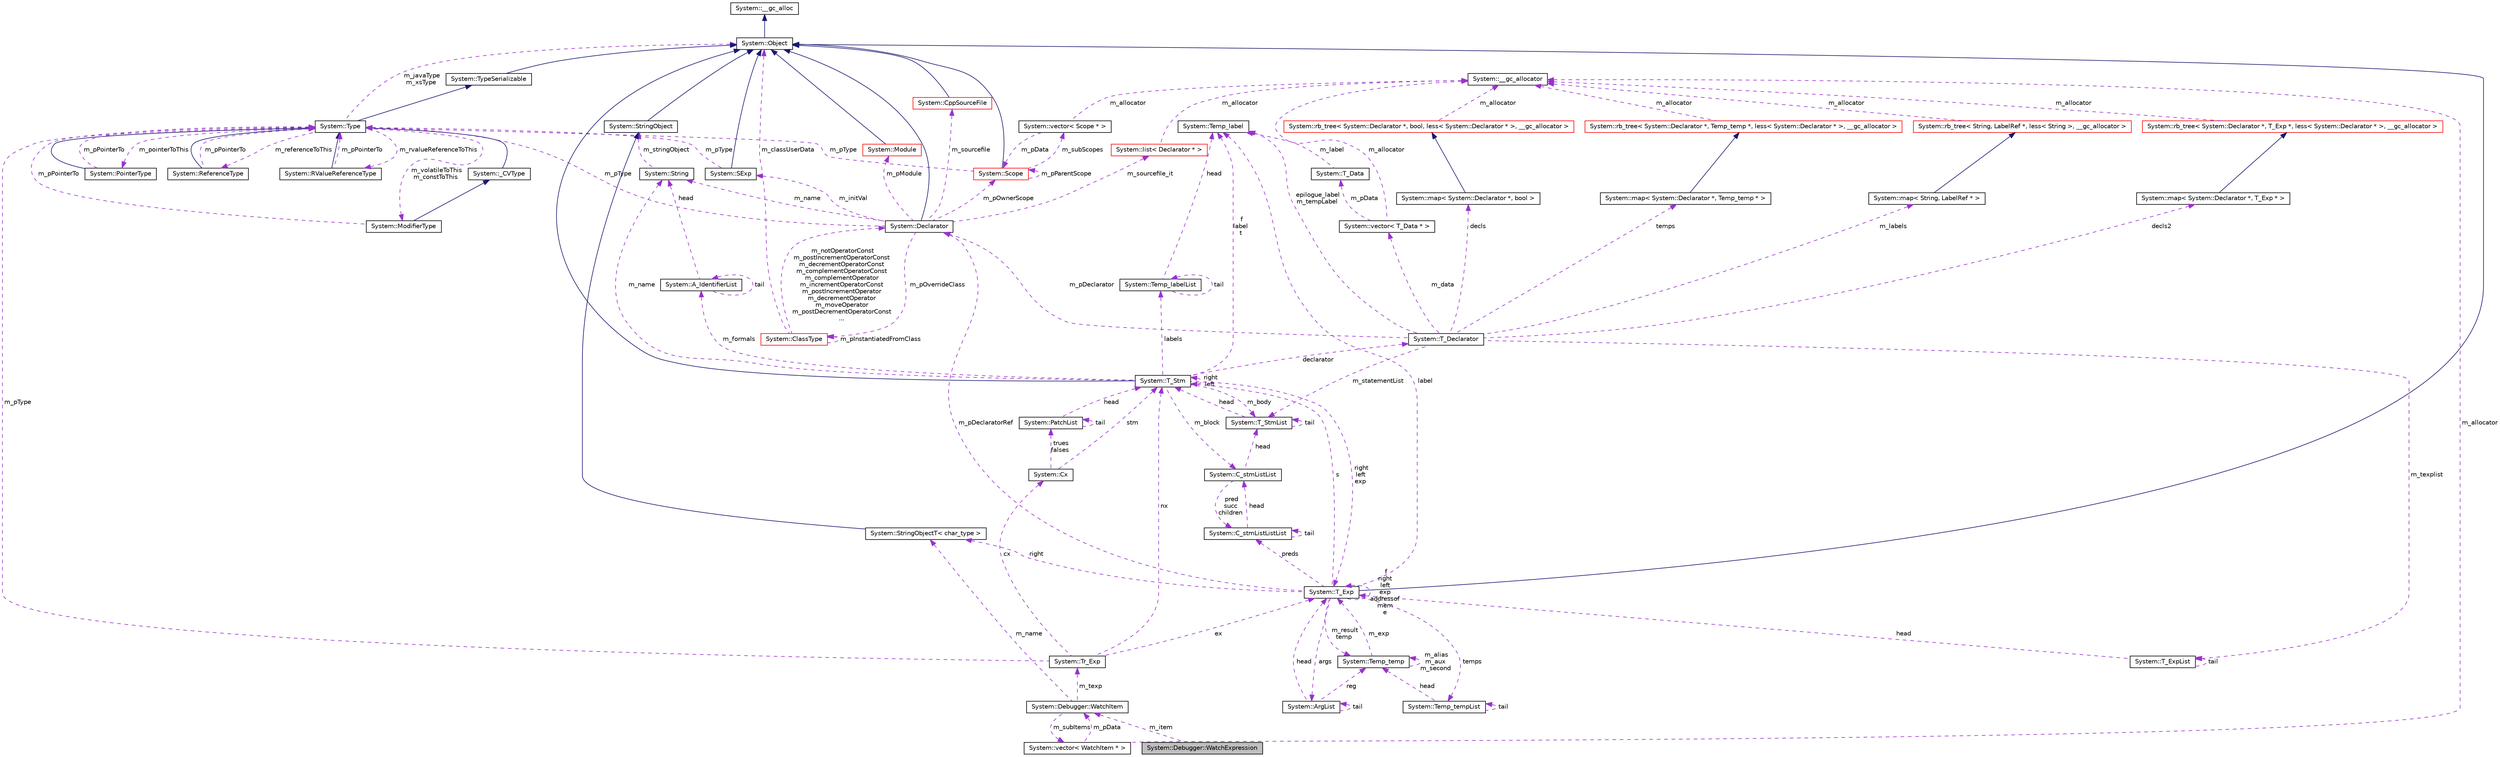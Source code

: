 digraph G
{
  edge [fontname="Helvetica",fontsize="10",labelfontname="Helvetica",labelfontsize="10"];
  node [fontname="Helvetica",fontsize="10",shape=record];
  Node1 [label="System::Debugger::WatchExpression",height=0.2,width=0.4,color="black", fillcolor="grey75", style="filled" fontcolor="black"];
  Node2 -> Node1 [dir="back",color="darkorchid3",fontsize="10",style="dashed",label=" m_item" ,fontname="Helvetica"];
  Node2 [label="System::Debugger::WatchItem",height=0.2,width=0.4,color="black", fillcolor="white", style="filled",URL="$class_system_1_1_debugger_1_1_watch_item.html"];
  Node3 -> Node2 [dir="back",color="darkorchid3",fontsize="10",style="dashed",label=" m_subItems" ,fontname="Helvetica"];
  Node3 [label="System::vector\< WatchItem * \>",height=0.2,width=0.4,color="black", fillcolor="white", style="filled",URL="$class_system_1_1vector.html"];
  Node4 -> Node3 [dir="back",color="darkorchid3",fontsize="10",style="dashed",label=" m_allocator" ,fontname="Helvetica"];
  Node4 [label="System::__gc_allocator",height=0.2,width=0.4,color="black", fillcolor="white", style="filled",URL="$class_system_1_1____gc__allocator.html"];
  Node2 -> Node3 [dir="back",color="darkorchid3",fontsize="10",style="dashed",label=" m_pData" ,fontname="Helvetica"];
  Node5 -> Node2 [dir="back",color="darkorchid3",fontsize="10",style="dashed",label=" m_texp" ,fontname="Helvetica"];
  Node5 [label="System::Tr_Exp",height=0.2,width=0.4,color="black", fillcolor="white", style="filled",URL="$class_system_1_1_tr___exp.html"];
  Node6 -> Node5 [dir="back",color="darkorchid3",fontsize="10",style="dashed",label=" m_pType" ,fontname="Helvetica"];
  Node6 [label="System::Type",height=0.2,width=0.4,color="black", fillcolor="white", style="filled",URL="$class_system_1_1_type.html"];
  Node7 -> Node6 [dir="back",color="midnightblue",fontsize="10",style="solid",fontname="Helvetica"];
  Node7 [label="System::TypeSerializable",height=0.2,width=0.4,color="black", fillcolor="white", style="filled",URL="$class_system_1_1_type_serializable.html"];
  Node8 -> Node7 [dir="back",color="midnightblue",fontsize="10",style="solid",fontname="Helvetica"];
  Node8 [label="System::Object",height=0.2,width=0.4,color="black", fillcolor="white", style="filled",URL="$class_system_1_1_object.html"];
  Node9 -> Node8 [dir="back",color="midnightblue",fontsize="10",style="solid",fontname="Helvetica"];
  Node9 [label="System::__gc_alloc",height=0.2,width=0.4,color="black", fillcolor="white", style="filled",URL="$class_system_1_1____gc__alloc.html"];
  Node10 -> Node6 [dir="back",color="darkorchid3",fontsize="10",style="dashed",label=" m_pointerToThis" ,fontname="Helvetica"];
  Node10 [label="System::PointerType",height=0.2,width=0.4,color="black", fillcolor="white", style="filled",URL="$class_system_1_1_pointer_type.html"];
  Node6 -> Node10 [dir="back",color="midnightblue",fontsize="10",style="solid",fontname="Helvetica"];
  Node6 -> Node10 [dir="back",color="darkorchid3",fontsize="10",style="dashed",label=" m_pPointerTo" ,fontname="Helvetica"];
  Node11 -> Node6 [dir="back",color="darkorchid3",fontsize="10",style="dashed",label=" m_referenceToThis" ,fontname="Helvetica"];
  Node11 [label="System::ReferenceType",height=0.2,width=0.4,color="black", fillcolor="white", style="filled",URL="$class_system_1_1_reference_type.html"];
  Node6 -> Node11 [dir="back",color="midnightblue",fontsize="10",style="solid",fontname="Helvetica"];
  Node6 -> Node11 [dir="back",color="darkorchid3",fontsize="10",style="dashed",label=" m_pPointerTo" ,fontname="Helvetica"];
  Node12 -> Node6 [dir="back",color="darkorchid3",fontsize="10",style="dashed",label=" m_rvalueReferenceToThis" ,fontname="Helvetica"];
  Node12 [label="System::RValueReferenceType",height=0.2,width=0.4,color="black", fillcolor="white", style="filled",URL="$class_system_1_1_r_value_reference_type.html"];
  Node6 -> Node12 [dir="back",color="midnightblue",fontsize="10",style="solid",fontname="Helvetica"];
  Node6 -> Node12 [dir="back",color="darkorchid3",fontsize="10",style="dashed",label=" m_pPointerTo" ,fontname="Helvetica"];
  Node13 -> Node6 [dir="back",color="darkorchid3",fontsize="10",style="dashed",label=" m_volatileToThis\nm_constToThis" ,fontname="Helvetica"];
  Node13 [label="System::ModifierType",height=0.2,width=0.4,color="black", fillcolor="white", style="filled",URL="$class_system_1_1_modifier_type.html"];
  Node14 -> Node13 [dir="back",color="midnightblue",fontsize="10",style="solid",fontname="Helvetica"];
  Node14 [label="System::_CVType",height=0.2,width=0.4,color="black", fillcolor="white", style="filled",URL="$class_system_1_1___c_v_type.html"];
  Node6 -> Node14 [dir="back",color="midnightblue",fontsize="10",style="solid",fontname="Helvetica"];
  Node6 -> Node13 [dir="back",color="darkorchid3",fontsize="10",style="dashed",label=" m_pPointerTo" ,fontname="Helvetica"];
  Node8 -> Node6 [dir="back",color="darkorchid3",fontsize="10",style="dashed",label=" m_javaType\nm_xsType" ,fontname="Helvetica"];
  Node15 -> Node5 [dir="back",color="darkorchid3",fontsize="10",style="dashed",label=" cx" ,fontname="Helvetica"];
  Node15 [label="System::Cx",height=0.2,width=0.4,color="black", fillcolor="white", style="filled",URL="$struct_system_1_1_cx.html"];
  Node16 -> Node15 [dir="back",color="darkorchid3",fontsize="10",style="dashed",label=" stm" ,fontname="Helvetica"];
  Node16 [label="System::T_Stm",height=0.2,width=0.4,color="black", fillcolor="white", style="filled",URL="$class_system_1_1_t___stm.html"];
  Node8 -> Node16 [dir="back",color="midnightblue",fontsize="10",style="solid",fontname="Helvetica"];
  Node16 -> Node16 [dir="back",color="darkorchid3",fontsize="10",style="dashed",label=" right\nleft" ,fontname="Helvetica"];
  Node17 -> Node16 [dir="back",color="darkorchid3",fontsize="10",style="dashed",label=" m_body" ,fontname="Helvetica"];
  Node17 [label="System::T_StmList",height=0.2,width=0.4,color="black", fillcolor="white", style="filled",URL="$class_system_1_1_t___stm_list.html"];
  Node16 -> Node17 [dir="back",color="darkorchid3",fontsize="10",style="dashed",label=" head" ,fontname="Helvetica"];
  Node17 -> Node17 [dir="back",color="darkorchid3",fontsize="10",style="dashed",label=" tail" ,fontname="Helvetica"];
  Node18 -> Node16 [dir="back",color="darkorchid3",fontsize="10",style="dashed",label=" labels" ,fontname="Helvetica"];
  Node18 [label="System::Temp_labelList",height=0.2,width=0.4,color="black", fillcolor="white", style="filled",URL="$struct_system_1_1_temp__label_list.html"];
  Node18 -> Node18 [dir="back",color="darkorchid3",fontsize="10",style="dashed",label=" tail" ,fontname="Helvetica"];
  Node19 -> Node18 [dir="back",color="darkorchid3",fontsize="10",style="dashed",label=" head" ,fontname="Helvetica"];
  Node19 [label="System::Temp_label",height=0.2,width=0.4,color="black", fillcolor="white", style="filled",URL="$class_system_1_1_temp__label.html"];
  Node19 -> Node16 [dir="back",color="darkorchid3",fontsize="10",style="dashed",label=" f\nlabel\nt" ,fontname="Helvetica"];
  Node20 -> Node16 [dir="back",color="darkorchid3",fontsize="10",style="dashed",label=" declarator" ,fontname="Helvetica"];
  Node20 [label="System::T_Declarator",height=0.2,width=0.4,color="black", fillcolor="white", style="filled",URL="$class_system_1_1_t___declarator.html"];
  Node21 -> Node20 [dir="back",color="darkorchid3",fontsize="10",style="dashed",label=" decls" ,fontname="Helvetica"];
  Node21 [label="System::map\< System::Declarator *, bool \>",height=0.2,width=0.4,color="black", fillcolor="white", style="filled",URL="$class_system_1_1map.html"];
  Node22 -> Node21 [dir="back",color="midnightblue",fontsize="10",style="solid",fontname="Helvetica"];
  Node22 [label="System::rb_tree\< System::Declarator *, bool, less\< System::Declarator * \>, __gc_allocator \>",height=0.2,width=0.4,color="red", fillcolor="white", style="filled",URL="$class_system_1_1rb__tree.html"];
  Node4 -> Node22 [dir="back",color="darkorchid3",fontsize="10",style="dashed",label=" m_allocator" ,fontname="Helvetica"];
  Node23 -> Node20 [dir="back",color="darkorchid3",fontsize="10",style="dashed",label=" m_texplist" ,fontname="Helvetica"];
  Node23 [label="System::T_ExpList",height=0.2,width=0.4,color="black", fillcolor="white", style="filled",URL="$class_system_1_1_t___exp_list.html"];
  Node23 -> Node23 [dir="back",color="darkorchid3",fontsize="10",style="dashed",label=" tail" ,fontname="Helvetica"];
  Node24 -> Node23 [dir="back",color="darkorchid3",fontsize="10",style="dashed",label=" head" ,fontname="Helvetica"];
  Node24 [label="System::T_Exp",height=0.2,width=0.4,color="black", fillcolor="white", style="filled",URL="$class_system_1_1_t___exp.html"];
  Node8 -> Node24 [dir="back",color="midnightblue",fontsize="10",style="solid",fontname="Helvetica"];
  Node25 -> Node24 [dir="back",color="darkorchid3",fontsize="10",style="dashed",label=" preds" ,fontname="Helvetica"];
  Node25 [label="System::C_stmListListList",height=0.2,width=0.4,color="black", fillcolor="white", style="filled",URL="$class_system_1_1_c__stm_list_list_list.html"];
  Node25 -> Node25 [dir="back",color="darkorchid3",fontsize="10",style="dashed",label=" tail" ,fontname="Helvetica"];
  Node26 -> Node25 [dir="back",color="darkorchid3",fontsize="10",style="dashed",label=" head" ,fontname="Helvetica"];
  Node26 [label="System::C_stmListList",height=0.2,width=0.4,color="black", fillcolor="white", style="filled",URL="$class_system_1_1_c__stm_list_list.html"];
  Node25 -> Node26 [dir="back",color="darkorchid3",fontsize="10",style="dashed",label=" pred\nsucc\nchildren" ,fontname="Helvetica"];
  Node17 -> Node26 [dir="back",color="darkorchid3",fontsize="10",style="dashed",label=" head" ,fontname="Helvetica"];
  Node16 -> Node24 [dir="back",color="darkorchid3",fontsize="10",style="dashed",label=" s" ,fontname="Helvetica"];
  Node27 -> Node24 [dir="back",color="darkorchid3",fontsize="10",style="dashed",label=" temps" ,fontname="Helvetica"];
  Node27 [label="System::Temp_tempList",height=0.2,width=0.4,color="black", fillcolor="white", style="filled",URL="$class_system_1_1_temp__temp_list.html"];
  Node27 -> Node27 [dir="back",color="darkorchid3",fontsize="10",style="dashed",label=" tail" ,fontname="Helvetica"];
  Node28 -> Node27 [dir="back",color="darkorchid3",fontsize="10",style="dashed",label=" head" ,fontname="Helvetica"];
  Node28 [label="System::Temp_temp",height=0.2,width=0.4,color="black", fillcolor="white", style="filled",URL="$class_system_1_1_temp__temp.html"];
  Node28 -> Node28 [dir="back",color="darkorchid3",fontsize="10",style="dashed",label=" m_alias\nm_aux\nm_second" ,fontname="Helvetica"];
  Node24 -> Node28 [dir="back",color="darkorchid3",fontsize="10",style="dashed",label=" m_exp" ,fontname="Helvetica"];
  Node19 -> Node24 [dir="back",color="darkorchid3",fontsize="10",style="dashed",label=" label" ,fontname="Helvetica"];
  Node29 -> Node24 [dir="back",color="darkorchid3",fontsize="10",style="dashed",label=" m_pDeclaratorRef" ,fontname="Helvetica"];
  Node29 [label="System::Declarator",height=0.2,width=0.4,color="black", fillcolor="white", style="filled",URL="$class_system_1_1_declarator.html"];
  Node8 -> Node29 [dir="back",color="midnightblue",fontsize="10",style="solid",fontname="Helvetica"];
  Node6 -> Node29 [dir="back",color="darkorchid3",fontsize="10",style="dashed",label=" m_pType" ,fontname="Helvetica"];
  Node30 -> Node29 [dir="back",color="darkorchid3",fontsize="10",style="dashed",label=" m_pOwnerScope" ,fontname="Helvetica"];
  Node30 [label="System::Scope",height=0.2,width=0.4,color="red", fillcolor="white", style="filled",URL="$class_system_1_1_scope.html"];
  Node8 -> Node30 [dir="back",color="midnightblue",fontsize="10",style="solid",fontname="Helvetica"];
  Node6 -> Node30 [dir="back",color="darkorchid3",fontsize="10",style="dashed",label=" m_pType" ,fontname="Helvetica"];
  Node31 -> Node30 [dir="back",color="darkorchid3",fontsize="10",style="dashed",label=" m_subScopes" ,fontname="Helvetica"];
  Node31 [label="System::vector\< Scope * \>",height=0.2,width=0.4,color="black", fillcolor="white", style="filled",URL="$class_system_1_1vector.html"];
  Node30 -> Node31 [dir="back",color="darkorchid3",fontsize="10",style="dashed",label=" m_pData" ,fontname="Helvetica"];
  Node4 -> Node31 [dir="back",color="darkorchid3",fontsize="10",style="dashed",label=" m_allocator" ,fontname="Helvetica"];
  Node30 -> Node30 [dir="back",color="darkorchid3",fontsize="10",style="dashed",label=" m_pParentScope" ,fontname="Helvetica"];
  Node32 -> Node29 [dir="back",color="darkorchid3",fontsize="10",style="dashed",label=" m_initVal" ,fontname="Helvetica"];
  Node32 [label="System::SExp",height=0.2,width=0.4,color="black", fillcolor="white", style="filled",URL="$class_system_1_1_s_exp.html"];
  Node8 -> Node32 [dir="back",color="midnightblue",fontsize="10",style="solid",fontname="Helvetica"];
  Node6 -> Node32 [dir="back",color="darkorchid3",fontsize="10",style="dashed",label=" m_pType" ,fontname="Helvetica"];
  Node33 -> Node29 [dir="back",color="darkorchid3",fontsize="10",style="dashed",label=" m_sourcefile" ,fontname="Helvetica"];
  Node33 [label="System::CppSourceFile",height=0.2,width=0.4,color="red", fillcolor="white", style="filled",URL="$class_system_1_1_cpp_source_file.html"];
  Node8 -> Node33 [dir="back",color="midnightblue",fontsize="10",style="solid",fontname="Helvetica"];
  Node34 -> Node29 [dir="back",color="darkorchid3",fontsize="10",style="dashed",label=" m_pOverrideClass" ,fontname="Helvetica"];
  Node34 [label="System::ClassType",height=0.2,width=0.4,color="red", fillcolor="white", style="filled",URL="$class_system_1_1_class_type.html"];
  Node29 -> Node34 [dir="back",color="darkorchid3",fontsize="10",style="dashed",label=" m_notOperatorConst\nm_postIncrementOperatorConst\nm_decrementOperatorConst\nm_complementOperatorConst\nm_complementOperator\nm_incrementOperatorConst\nm_postIncrementOperator\nm_decrementOperator\nm_moveOperator\nm_postDecrementOperatorConst\n..." ,fontname="Helvetica"];
  Node34 -> Node34 [dir="back",color="darkorchid3",fontsize="10",style="dashed",label=" m_pInstantiatedFromClass" ,fontname="Helvetica"];
  Node8 -> Node34 [dir="back",color="darkorchid3",fontsize="10",style="dashed",label=" m_classUserData" ,fontname="Helvetica"];
  Node35 -> Node29 [dir="back",color="darkorchid3",fontsize="10",style="dashed",label=" m_name" ,fontname="Helvetica"];
  Node35 [label="System::String",height=0.2,width=0.4,color="black", fillcolor="white", style="filled",URL="$class_system_1_1_string.html"];
  Node36 -> Node35 [dir="back",color="darkorchid3",fontsize="10",style="dashed",label=" m_stringObject" ,fontname="Helvetica"];
  Node36 [label="System::StringObject",height=0.2,width=0.4,color="black", fillcolor="white", style="filled",URL="$class_system_1_1_string_object.html"];
  Node8 -> Node36 [dir="back",color="midnightblue",fontsize="10",style="solid",fontname="Helvetica"];
  Node37 -> Node29 [dir="back",color="darkorchid3",fontsize="10",style="dashed",label=" m_pModule" ,fontname="Helvetica"];
  Node37 [label="System::Module",height=0.2,width=0.4,color="red", fillcolor="white", style="filled",URL="$class_system_1_1_module.html"];
  Node8 -> Node37 [dir="back",color="midnightblue",fontsize="10",style="solid",fontname="Helvetica"];
  Node38 -> Node29 [dir="back",color="darkorchid3",fontsize="10",style="dashed",label=" m_sourcefile_it" ,fontname="Helvetica"];
  Node38 [label="System::list\< Declarator * \>",height=0.2,width=0.4,color="red", fillcolor="white", style="filled",URL="$class_system_1_1list.html"];
  Node4 -> Node38 [dir="back",color="darkorchid3",fontsize="10",style="dashed",label=" m_allocator" ,fontname="Helvetica"];
  Node39 -> Node24 [dir="back",color="darkorchid3",fontsize="10",style="dashed",label=" args" ,fontname="Helvetica"];
  Node39 [label="System::ArgList",height=0.2,width=0.4,color="black", fillcolor="white", style="filled",URL="$class_system_1_1_arg_list.html"];
  Node39 -> Node39 [dir="back",color="darkorchid3",fontsize="10",style="dashed",label=" tail" ,fontname="Helvetica"];
  Node28 -> Node39 [dir="back",color="darkorchid3",fontsize="10",style="dashed",label=" reg" ,fontname="Helvetica"];
  Node24 -> Node39 [dir="back",color="darkorchid3",fontsize="10",style="dashed",label=" head" ,fontname="Helvetica"];
  Node28 -> Node24 [dir="back",color="darkorchid3",fontsize="10",style="dashed",label=" m_result\ntemp" ,fontname="Helvetica"];
  Node24 -> Node24 [dir="back",color="darkorchid3",fontsize="10",style="dashed",label=" f\nright\nleft\nexp\naddressof\nmem\ne" ,fontname="Helvetica"];
  Node40 -> Node24 [dir="back",color="darkorchid3",fontsize="10",style="dashed",label=" right" ,fontname="Helvetica"];
  Node40 [label="System::StringObjectT\< char_type \>",height=0.2,width=0.4,color="black", fillcolor="white", style="filled",URL="$class_system_1_1_string_object_t.html"];
  Node36 -> Node40 [dir="back",color="midnightblue",fontsize="10",style="solid",fontname="Helvetica"];
  Node17 -> Node20 [dir="back",color="darkorchid3",fontsize="10",style="dashed",label=" m_statementList" ,fontname="Helvetica"];
  Node19 -> Node20 [dir="back",color="darkorchid3",fontsize="10",style="dashed",label=" epilogue_label\nm_tempLabel" ,fontname="Helvetica"];
  Node29 -> Node20 [dir="back",color="darkorchid3",fontsize="10",style="dashed",label=" m_pDeclarator" ,fontname="Helvetica"];
  Node41 -> Node20 [dir="back",color="darkorchid3",fontsize="10",style="dashed",label=" temps" ,fontname="Helvetica"];
  Node41 [label="System::map\< System::Declarator *, Temp_temp * \>",height=0.2,width=0.4,color="black", fillcolor="white", style="filled",URL="$class_system_1_1map.html"];
  Node42 -> Node41 [dir="back",color="midnightblue",fontsize="10",style="solid",fontname="Helvetica"];
  Node42 [label="System::rb_tree\< System::Declarator *, Temp_temp *, less\< System::Declarator * \>, __gc_allocator \>",height=0.2,width=0.4,color="red", fillcolor="white", style="filled",URL="$class_system_1_1rb__tree.html"];
  Node4 -> Node42 [dir="back",color="darkorchid3",fontsize="10",style="dashed",label=" m_allocator" ,fontname="Helvetica"];
  Node43 -> Node20 [dir="back",color="darkorchid3",fontsize="10",style="dashed",label=" m_data" ,fontname="Helvetica"];
  Node43 [label="System::vector\< T_Data * \>",height=0.2,width=0.4,color="black", fillcolor="white", style="filled",URL="$class_system_1_1vector.html"];
  Node4 -> Node43 [dir="back",color="darkorchid3",fontsize="10",style="dashed",label=" m_allocator" ,fontname="Helvetica"];
  Node44 -> Node43 [dir="back",color="darkorchid3",fontsize="10",style="dashed",label=" m_pData" ,fontname="Helvetica"];
  Node44 [label="System::T_Data",height=0.2,width=0.4,color="black", fillcolor="white", style="filled",URL="$class_system_1_1_t___data.html"];
  Node19 -> Node44 [dir="back",color="darkorchid3",fontsize="10",style="dashed",label=" m_label" ,fontname="Helvetica"];
  Node45 -> Node20 [dir="back",color="darkorchid3",fontsize="10",style="dashed",label=" m_labels" ,fontname="Helvetica"];
  Node45 [label="System::map\< String, LabelRef * \>",height=0.2,width=0.4,color="black", fillcolor="white", style="filled",URL="$class_system_1_1map.html"];
  Node46 -> Node45 [dir="back",color="midnightblue",fontsize="10",style="solid",fontname="Helvetica"];
  Node46 [label="System::rb_tree\< String, LabelRef *, less\< String \>, __gc_allocator \>",height=0.2,width=0.4,color="red", fillcolor="white", style="filled",URL="$class_system_1_1rb__tree.html"];
  Node4 -> Node46 [dir="back",color="darkorchid3",fontsize="10",style="dashed",label=" m_allocator" ,fontname="Helvetica"];
  Node47 -> Node20 [dir="back",color="darkorchid3",fontsize="10",style="dashed",label=" decls2" ,fontname="Helvetica"];
  Node47 [label="System::map\< System::Declarator *, T_Exp * \>",height=0.2,width=0.4,color="black", fillcolor="white", style="filled",URL="$class_system_1_1map.html"];
  Node48 -> Node47 [dir="back",color="midnightblue",fontsize="10",style="solid",fontname="Helvetica"];
  Node48 [label="System::rb_tree\< System::Declarator *, T_Exp *, less\< System::Declarator * \>, __gc_allocator \>",height=0.2,width=0.4,color="red", fillcolor="white", style="filled",URL="$class_system_1_1rb__tree.html"];
  Node4 -> Node48 [dir="back",color="darkorchid3",fontsize="10",style="dashed",label=" m_allocator" ,fontname="Helvetica"];
  Node24 -> Node16 [dir="back",color="darkorchid3",fontsize="10",style="dashed",label=" right\nleft\nexp" ,fontname="Helvetica"];
  Node49 -> Node16 [dir="back",color="darkorchid3",fontsize="10",style="dashed",label=" m_formals" ,fontname="Helvetica"];
  Node49 [label="System::A_IdentifierList",height=0.2,width=0.4,color="black", fillcolor="white", style="filled",URL="$class_system_1_1_a___identifier_list.html"];
  Node49 -> Node49 [dir="back",color="darkorchid3",fontsize="10",style="dashed",label=" tail" ,fontname="Helvetica"];
  Node35 -> Node49 [dir="back",color="darkorchid3",fontsize="10",style="dashed",label=" head" ,fontname="Helvetica"];
  Node35 -> Node16 [dir="back",color="darkorchid3",fontsize="10",style="dashed",label=" m_name" ,fontname="Helvetica"];
  Node26 -> Node16 [dir="back",color="darkorchid3",fontsize="10",style="dashed",label=" m_block" ,fontname="Helvetica"];
  Node50 -> Node15 [dir="back",color="darkorchid3",fontsize="10",style="dashed",label=" trues\nfalses" ,fontname="Helvetica"];
  Node50 [label="System::PatchList",height=0.2,width=0.4,color="black", fillcolor="white", style="filled",URL="$class_system_1_1_patch_list.html"];
  Node16 -> Node50 [dir="back",color="darkorchid3",fontsize="10",style="dashed",label=" head" ,fontname="Helvetica"];
  Node50 -> Node50 [dir="back",color="darkorchid3",fontsize="10",style="dashed",label=" tail" ,fontname="Helvetica"];
  Node16 -> Node5 [dir="back",color="darkorchid3",fontsize="10",style="dashed",label=" nx" ,fontname="Helvetica"];
  Node24 -> Node5 [dir="back",color="darkorchid3",fontsize="10",style="dashed",label=" ex" ,fontname="Helvetica"];
  Node40 -> Node2 [dir="back",color="darkorchid3",fontsize="10",style="dashed",label=" m_name" ,fontname="Helvetica"];
}
